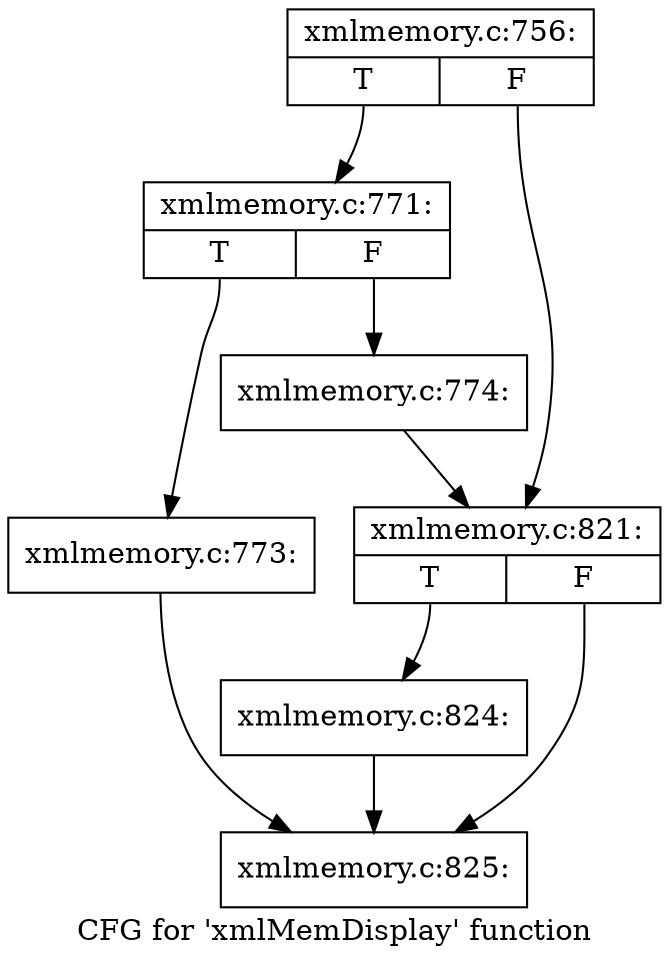 digraph "CFG for 'xmlMemDisplay' function" {
	label="CFG for 'xmlMemDisplay' function";

	Node0x5650c3efec60 [shape=record,label="{xmlmemory.c:756:|{<s0>T|<s1>F}}"];
	Node0x5650c3efec60:s0 -> Node0x5650c3ee0180;
	Node0x5650c3efec60:s1 -> Node0x5650c3ee01d0;
	Node0x5650c3ee0180 [shape=record,label="{xmlmemory.c:771:|{<s0>T|<s1>F}}"];
	Node0x5650c3ee0180:s0 -> Node0x5650c3ee06c0;
	Node0x5650c3ee0180:s1 -> Node0x5650c3ee0710;
	Node0x5650c3ee06c0 [shape=record,label="{xmlmemory.c:773:}"];
	Node0x5650c3ee06c0 -> Node0x5650c3f04210;
	Node0x5650c3ee0710 [shape=record,label="{xmlmemory.c:774:}"];
	Node0x5650c3ee0710 -> Node0x5650c3ee01d0;
	Node0x5650c3ee01d0 [shape=record,label="{xmlmemory.c:821:|{<s0>T|<s1>F}}"];
	Node0x5650c3ee01d0:s0 -> Node0x5650c3f041c0;
	Node0x5650c3ee01d0:s1 -> Node0x5650c3f04210;
	Node0x5650c3f041c0 [shape=record,label="{xmlmemory.c:824:}"];
	Node0x5650c3f041c0 -> Node0x5650c3f04210;
	Node0x5650c3f04210 [shape=record,label="{xmlmemory.c:825:}"];
}

